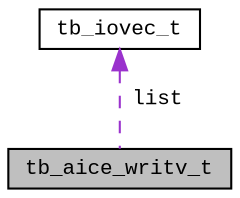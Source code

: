 digraph "tb_aice_writv_t"
{
  edge [fontname="CourierNew",fontsize="10",labelfontname="CourierNew",labelfontsize="10"];
  node [fontname="CourierNew",fontsize="10",shape=record];
  Node1 [label="tb_aice_writv_t",height=0.2,width=0.4,color="black", fillcolor="grey75", style="filled" fontcolor="black"];
  Node2 -> Node1 [dir="back",color="darkorchid3",fontsize="10",style="dashed",label=" list" ,fontname="CourierNew"];
  Node2 [label="tb_iovec_t",height=0.2,width=0.4,color="black", fillcolor="white", style="filled",URL="$d4/d6c/structtb__iovec__t.html",tooltip="the iovec type for readv, preadv, writv, pwritv, recvv, sendv "];
}
